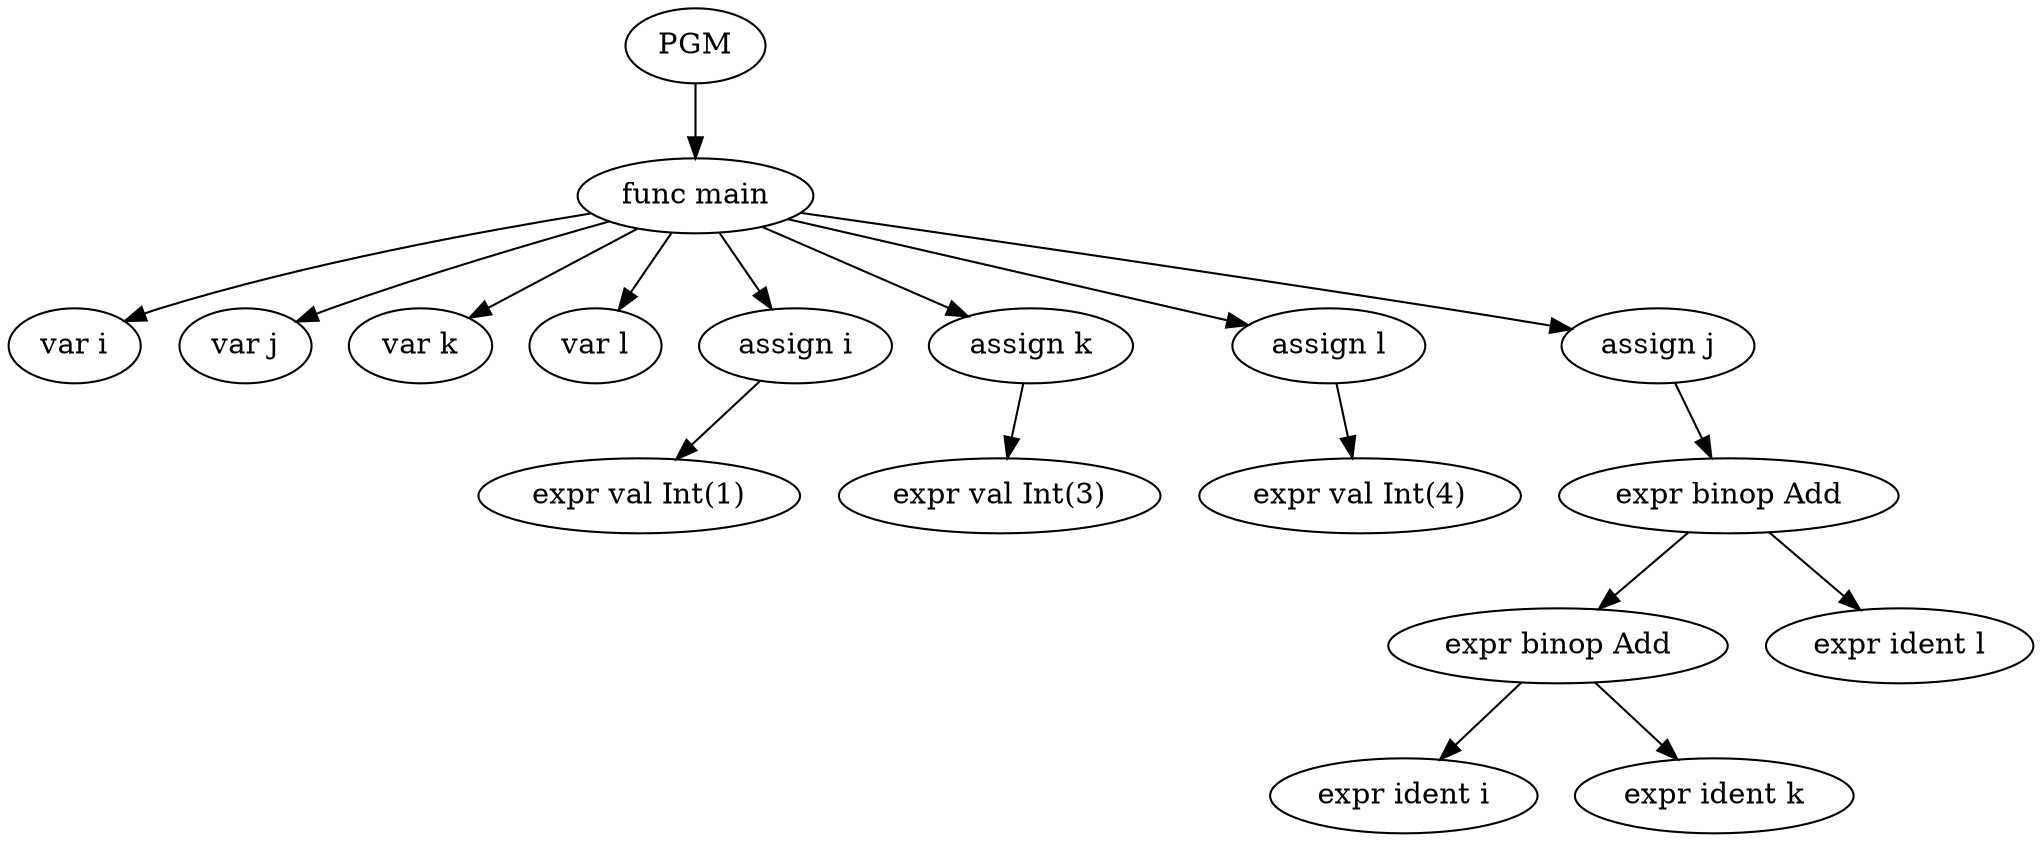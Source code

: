 digraph ast {
0[label = PGM, shape = ellipse]
1[label = "func main", shape = ellipse]
0 -> 1
2[label = "var i", shape = ellipse]
1 -> 2
3[label = "var j", shape = ellipse]
1 -> 3
4[label = "var k", shape = ellipse]
1 -> 4
5[label = "var l", shape = ellipse]
1 -> 5
6[label = "assign i", shape = ellipse]
1 -> 6
7[label = "expr val Int(1)", shape = ellipse]
6 -> 7
8[label = "assign k", shape = ellipse]
1 -> 8
9[label = "expr val Int(3)", shape = ellipse]
8 -> 9
10[label = "assign l", shape = ellipse]
1 -> 10
11[label = "expr val Int(4)", shape = ellipse]
10 -> 11
12[label = "assign j", shape = ellipse]
1 -> 12
13[label = "expr binop Add", shape = ellipse]
12 -> 13
14[label = "expr binop Add", shape = ellipse]
13 -> 14
15[label = "expr ident i", shape = ellipse]
14 -> 15
16[label = "expr ident k", shape = ellipse]
14 -> 16
17[label = "expr ident l", shape = ellipse]
13 -> 17
}